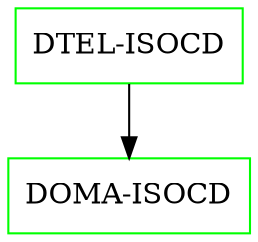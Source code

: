 digraph G {
  "DTEL-ISOCD" [shape=box,color=green];
  "DOMA-ISOCD" [shape=box,color=green,URL="./DOMA_ISOCD.html"];
  "DTEL-ISOCD" -> "DOMA-ISOCD";
}
